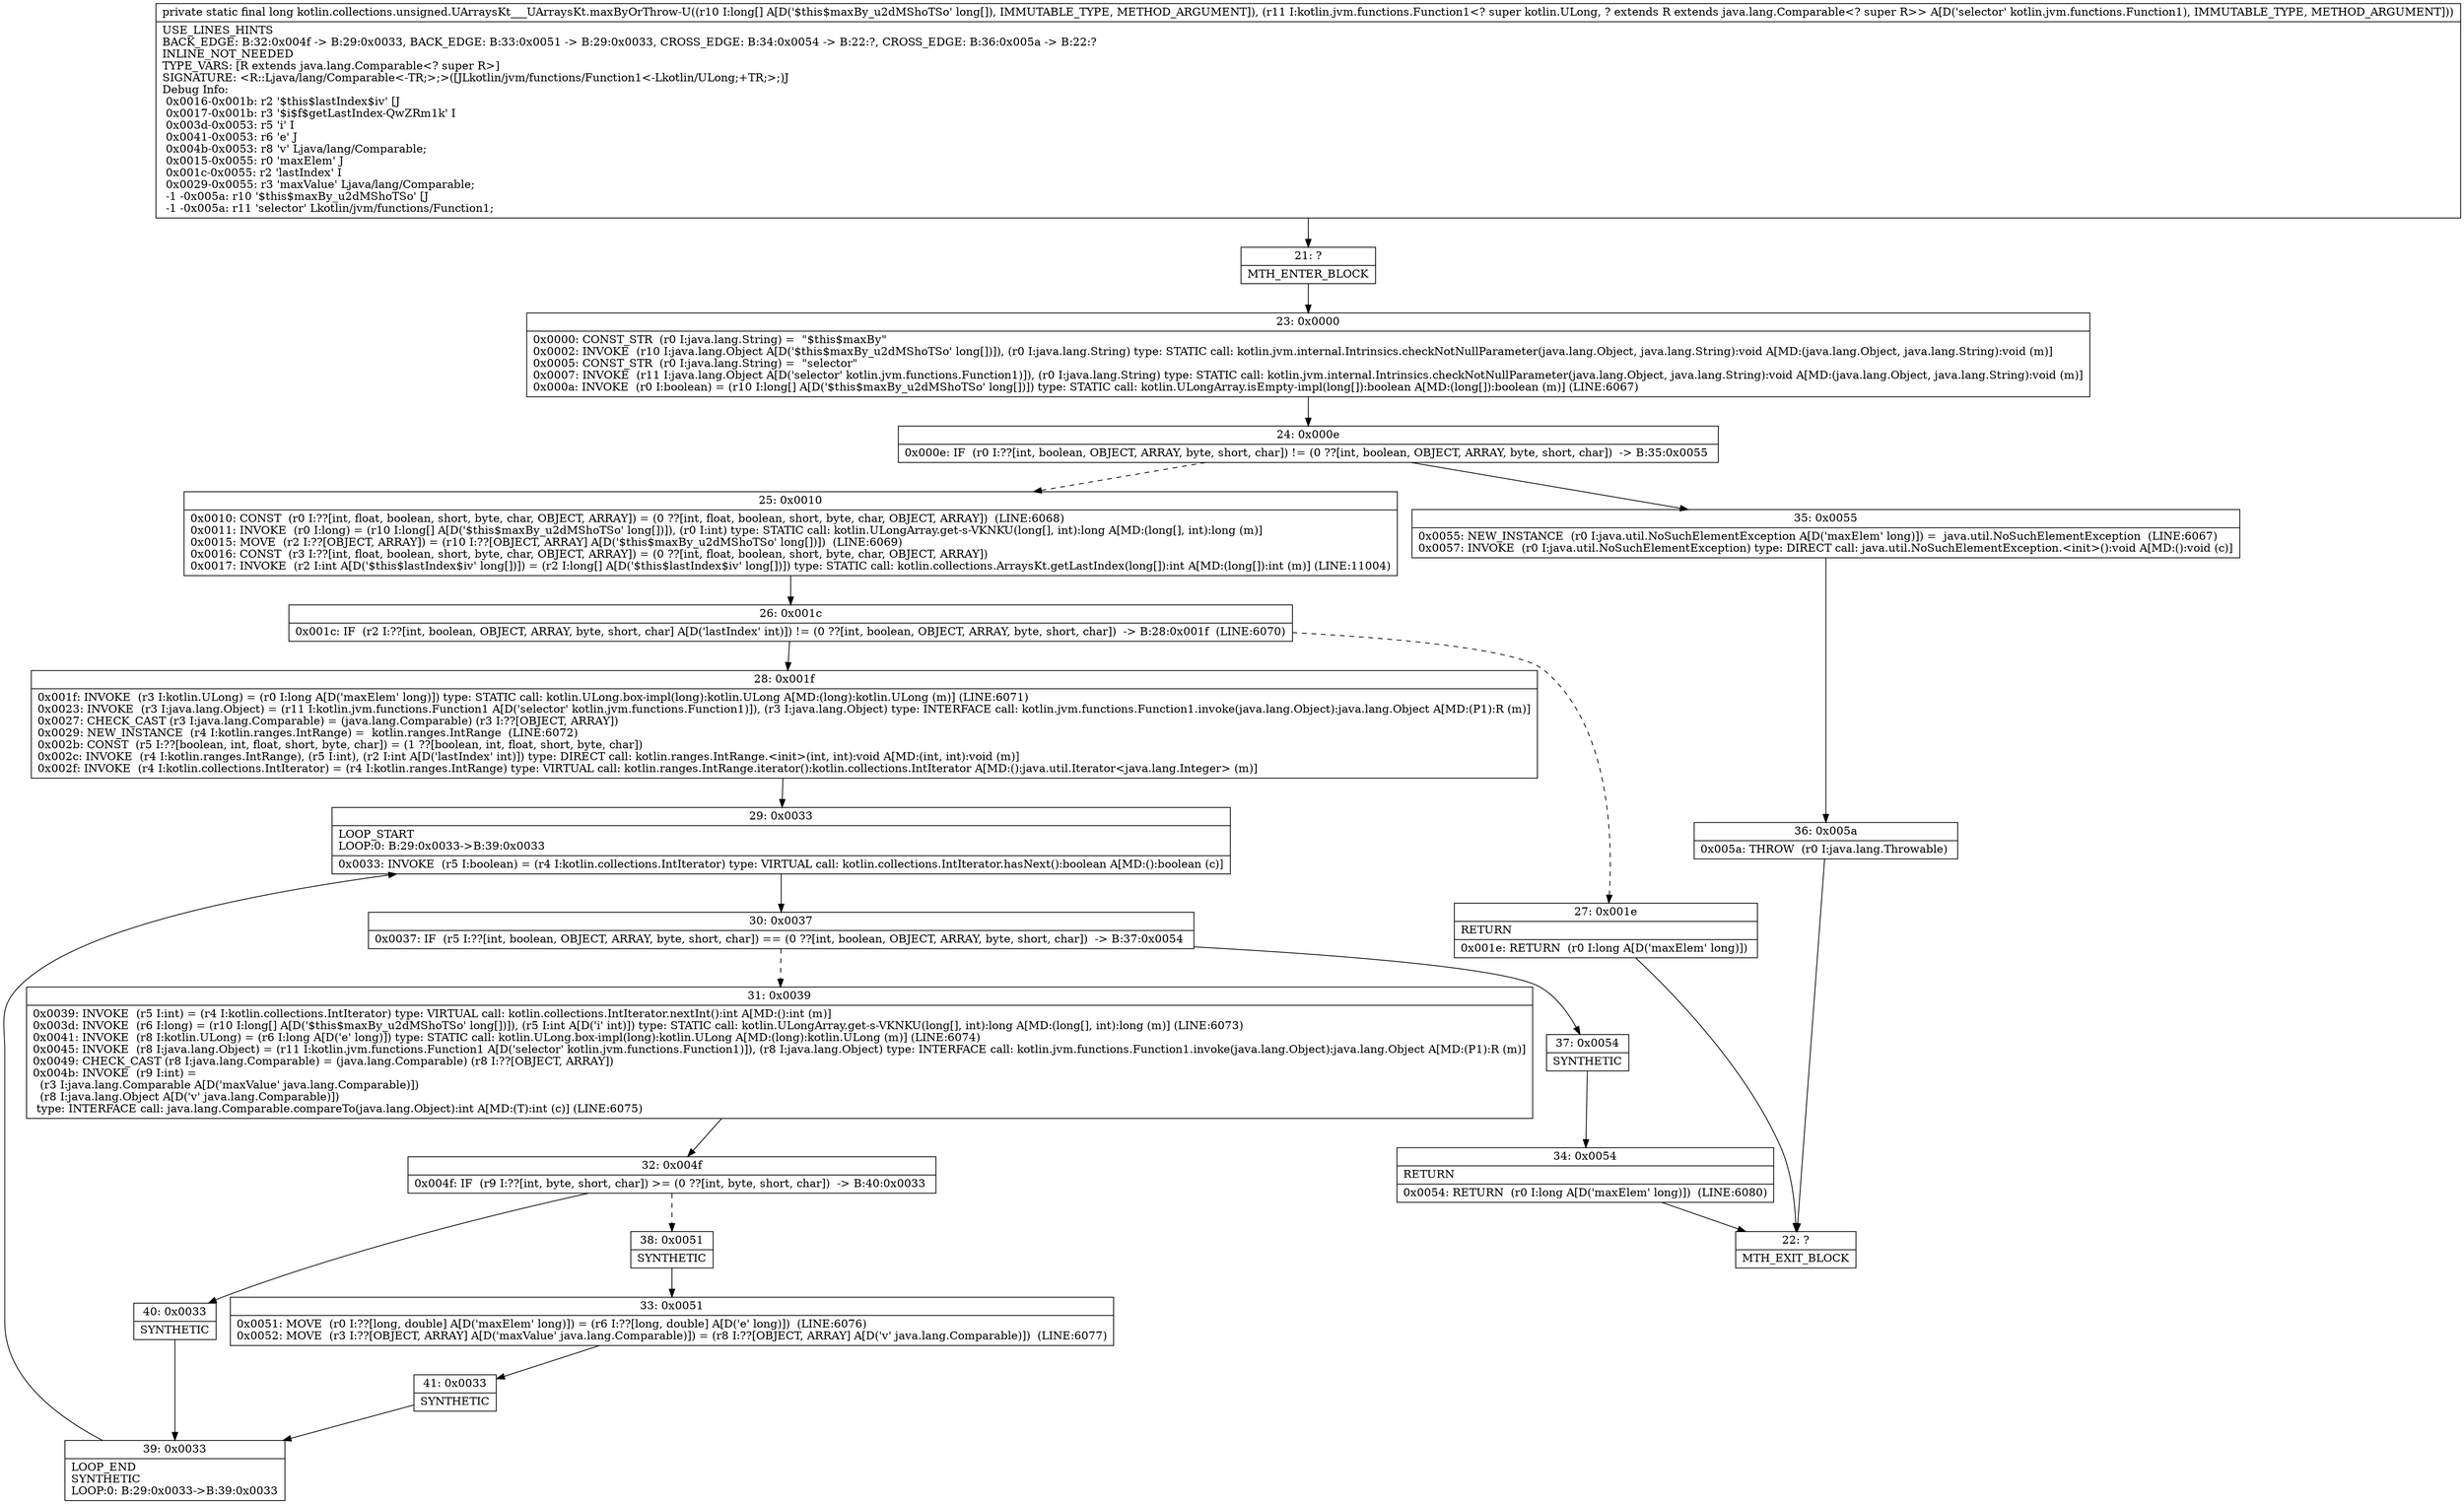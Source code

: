 digraph "CFG forkotlin.collections.unsigned.UArraysKt___UArraysKt.maxByOrThrow\-U([JLkotlin\/jvm\/functions\/Function1;)J" {
Node_21 [shape=record,label="{21\:\ ?|MTH_ENTER_BLOCK\l}"];
Node_23 [shape=record,label="{23\:\ 0x0000|0x0000: CONST_STR  (r0 I:java.lang.String) =  \"$this$maxBy\" \l0x0002: INVOKE  (r10 I:java.lang.Object A[D('$this$maxBy_u2dMShoTSo' long[])]), (r0 I:java.lang.String) type: STATIC call: kotlin.jvm.internal.Intrinsics.checkNotNullParameter(java.lang.Object, java.lang.String):void A[MD:(java.lang.Object, java.lang.String):void (m)]\l0x0005: CONST_STR  (r0 I:java.lang.String) =  \"selector\" \l0x0007: INVOKE  (r11 I:java.lang.Object A[D('selector' kotlin.jvm.functions.Function1)]), (r0 I:java.lang.String) type: STATIC call: kotlin.jvm.internal.Intrinsics.checkNotNullParameter(java.lang.Object, java.lang.String):void A[MD:(java.lang.Object, java.lang.String):void (m)]\l0x000a: INVOKE  (r0 I:boolean) = (r10 I:long[] A[D('$this$maxBy_u2dMShoTSo' long[])]) type: STATIC call: kotlin.ULongArray.isEmpty\-impl(long[]):boolean A[MD:(long[]):boolean (m)] (LINE:6067)\l}"];
Node_24 [shape=record,label="{24\:\ 0x000e|0x000e: IF  (r0 I:??[int, boolean, OBJECT, ARRAY, byte, short, char]) != (0 ??[int, boolean, OBJECT, ARRAY, byte, short, char])  \-\> B:35:0x0055 \l}"];
Node_25 [shape=record,label="{25\:\ 0x0010|0x0010: CONST  (r0 I:??[int, float, boolean, short, byte, char, OBJECT, ARRAY]) = (0 ??[int, float, boolean, short, byte, char, OBJECT, ARRAY])  (LINE:6068)\l0x0011: INVOKE  (r0 I:long) = (r10 I:long[] A[D('$this$maxBy_u2dMShoTSo' long[])]), (r0 I:int) type: STATIC call: kotlin.ULongArray.get\-s\-VKNKU(long[], int):long A[MD:(long[], int):long (m)]\l0x0015: MOVE  (r2 I:??[OBJECT, ARRAY]) = (r10 I:??[OBJECT, ARRAY] A[D('$this$maxBy_u2dMShoTSo' long[])])  (LINE:6069)\l0x0016: CONST  (r3 I:??[int, float, boolean, short, byte, char, OBJECT, ARRAY]) = (0 ??[int, float, boolean, short, byte, char, OBJECT, ARRAY]) \l0x0017: INVOKE  (r2 I:int A[D('$this$lastIndex$iv' long[])]) = (r2 I:long[] A[D('$this$lastIndex$iv' long[])]) type: STATIC call: kotlin.collections.ArraysKt.getLastIndex(long[]):int A[MD:(long[]):int (m)] (LINE:11004)\l}"];
Node_26 [shape=record,label="{26\:\ 0x001c|0x001c: IF  (r2 I:??[int, boolean, OBJECT, ARRAY, byte, short, char] A[D('lastIndex' int)]) != (0 ??[int, boolean, OBJECT, ARRAY, byte, short, char])  \-\> B:28:0x001f  (LINE:6070)\l}"];
Node_27 [shape=record,label="{27\:\ 0x001e|RETURN\l|0x001e: RETURN  (r0 I:long A[D('maxElem' long)]) \l}"];
Node_22 [shape=record,label="{22\:\ ?|MTH_EXIT_BLOCK\l}"];
Node_28 [shape=record,label="{28\:\ 0x001f|0x001f: INVOKE  (r3 I:kotlin.ULong) = (r0 I:long A[D('maxElem' long)]) type: STATIC call: kotlin.ULong.box\-impl(long):kotlin.ULong A[MD:(long):kotlin.ULong (m)] (LINE:6071)\l0x0023: INVOKE  (r3 I:java.lang.Object) = (r11 I:kotlin.jvm.functions.Function1 A[D('selector' kotlin.jvm.functions.Function1)]), (r3 I:java.lang.Object) type: INTERFACE call: kotlin.jvm.functions.Function1.invoke(java.lang.Object):java.lang.Object A[MD:(P1):R (m)]\l0x0027: CHECK_CAST (r3 I:java.lang.Comparable) = (java.lang.Comparable) (r3 I:??[OBJECT, ARRAY]) \l0x0029: NEW_INSTANCE  (r4 I:kotlin.ranges.IntRange) =  kotlin.ranges.IntRange  (LINE:6072)\l0x002b: CONST  (r5 I:??[boolean, int, float, short, byte, char]) = (1 ??[boolean, int, float, short, byte, char]) \l0x002c: INVOKE  (r4 I:kotlin.ranges.IntRange), (r5 I:int), (r2 I:int A[D('lastIndex' int)]) type: DIRECT call: kotlin.ranges.IntRange.\<init\>(int, int):void A[MD:(int, int):void (m)]\l0x002f: INVOKE  (r4 I:kotlin.collections.IntIterator) = (r4 I:kotlin.ranges.IntRange) type: VIRTUAL call: kotlin.ranges.IntRange.iterator():kotlin.collections.IntIterator A[MD:():java.util.Iterator\<java.lang.Integer\> (m)]\l}"];
Node_29 [shape=record,label="{29\:\ 0x0033|LOOP_START\lLOOP:0: B:29:0x0033\-\>B:39:0x0033\l|0x0033: INVOKE  (r5 I:boolean) = (r4 I:kotlin.collections.IntIterator) type: VIRTUAL call: kotlin.collections.IntIterator.hasNext():boolean A[MD:():boolean (c)]\l}"];
Node_30 [shape=record,label="{30\:\ 0x0037|0x0037: IF  (r5 I:??[int, boolean, OBJECT, ARRAY, byte, short, char]) == (0 ??[int, boolean, OBJECT, ARRAY, byte, short, char])  \-\> B:37:0x0054 \l}"];
Node_31 [shape=record,label="{31\:\ 0x0039|0x0039: INVOKE  (r5 I:int) = (r4 I:kotlin.collections.IntIterator) type: VIRTUAL call: kotlin.collections.IntIterator.nextInt():int A[MD:():int (m)]\l0x003d: INVOKE  (r6 I:long) = (r10 I:long[] A[D('$this$maxBy_u2dMShoTSo' long[])]), (r5 I:int A[D('i' int)]) type: STATIC call: kotlin.ULongArray.get\-s\-VKNKU(long[], int):long A[MD:(long[], int):long (m)] (LINE:6073)\l0x0041: INVOKE  (r8 I:kotlin.ULong) = (r6 I:long A[D('e' long)]) type: STATIC call: kotlin.ULong.box\-impl(long):kotlin.ULong A[MD:(long):kotlin.ULong (m)] (LINE:6074)\l0x0045: INVOKE  (r8 I:java.lang.Object) = (r11 I:kotlin.jvm.functions.Function1 A[D('selector' kotlin.jvm.functions.Function1)]), (r8 I:java.lang.Object) type: INTERFACE call: kotlin.jvm.functions.Function1.invoke(java.lang.Object):java.lang.Object A[MD:(P1):R (m)]\l0x0049: CHECK_CAST (r8 I:java.lang.Comparable) = (java.lang.Comparable) (r8 I:??[OBJECT, ARRAY]) \l0x004b: INVOKE  (r9 I:int) = \l  (r3 I:java.lang.Comparable A[D('maxValue' java.lang.Comparable)])\l  (r8 I:java.lang.Object A[D('v' java.lang.Comparable)])\l type: INTERFACE call: java.lang.Comparable.compareTo(java.lang.Object):int A[MD:(T):int (c)] (LINE:6075)\l}"];
Node_32 [shape=record,label="{32\:\ 0x004f|0x004f: IF  (r9 I:??[int, byte, short, char]) \>= (0 ??[int, byte, short, char])  \-\> B:40:0x0033 \l}"];
Node_38 [shape=record,label="{38\:\ 0x0051|SYNTHETIC\l}"];
Node_33 [shape=record,label="{33\:\ 0x0051|0x0051: MOVE  (r0 I:??[long, double] A[D('maxElem' long)]) = (r6 I:??[long, double] A[D('e' long)])  (LINE:6076)\l0x0052: MOVE  (r3 I:??[OBJECT, ARRAY] A[D('maxValue' java.lang.Comparable)]) = (r8 I:??[OBJECT, ARRAY] A[D('v' java.lang.Comparable)])  (LINE:6077)\l}"];
Node_41 [shape=record,label="{41\:\ 0x0033|SYNTHETIC\l}"];
Node_39 [shape=record,label="{39\:\ 0x0033|LOOP_END\lSYNTHETIC\lLOOP:0: B:29:0x0033\-\>B:39:0x0033\l}"];
Node_40 [shape=record,label="{40\:\ 0x0033|SYNTHETIC\l}"];
Node_37 [shape=record,label="{37\:\ 0x0054|SYNTHETIC\l}"];
Node_34 [shape=record,label="{34\:\ 0x0054|RETURN\l|0x0054: RETURN  (r0 I:long A[D('maxElem' long)])  (LINE:6080)\l}"];
Node_35 [shape=record,label="{35\:\ 0x0055|0x0055: NEW_INSTANCE  (r0 I:java.util.NoSuchElementException A[D('maxElem' long)]) =  java.util.NoSuchElementException  (LINE:6067)\l0x0057: INVOKE  (r0 I:java.util.NoSuchElementException) type: DIRECT call: java.util.NoSuchElementException.\<init\>():void A[MD:():void (c)]\l}"];
Node_36 [shape=record,label="{36\:\ 0x005a|0x005a: THROW  (r0 I:java.lang.Throwable) \l}"];
MethodNode[shape=record,label="{private static final long kotlin.collections.unsigned.UArraysKt___UArraysKt.maxByOrThrow\-U((r10 I:long[] A[D('$this$maxBy_u2dMShoTSo' long[]), IMMUTABLE_TYPE, METHOD_ARGUMENT]), (r11 I:kotlin.jvm.functions.Function1\<? super kotlin.ULong, ? extends R extends java.lang.Comparable\<? super R\>\> A[D('selector' kotlin.jvm.functions.Function1), IMMUTABLE_TYPE, METHOD_ARGUMENT]))  | USE_LINES_HINTS\lBACK_EDGE: B:32:0x004f \-\> B:29:0x0033, BACK_EDGE: B:33:0x0051 \-\> B:29:0x0033, CROSS_EDGE: B:34:0x0054 \-\> B:22:?, CROSS_EDGE: B:36:0x005a \-\> B:22:?\lINLINE_NOT_NEEDED\lTYPE_VARS: [R extends java.lang.Comparable\<? super R\>]\lSIGNATURE: \<R::Ljava\/lang\/Comparable\<\-TR;\>;\>([JLkotlin\/jvm\/functions\/Function1\<\-Lkotlin\/ULong;+TR;\>;)J\lDebug Info:\l  0x0016\-0x001b: r2 '$this$lastIndex$iv' [J\l  0x0017\-0x001b: r3 '$i$f$getLastIndex\-QwZRm1k' I\l  0x003d\-0x0053: r5 'i' I\l  0x0041\-0x0053: r6 'e' J\l  0x004b\-0x0053: r8 'v' Ljava\/lang\/Comparable;\l  0x0015\-0x0055: r0 'maxElem' J\l  0x001c\-0x0055: r2 'lastIndex' I\l  0x0029\-0x0055: r3 'maxValue' Ljava\/lang\/Comparable;\l  \-1 \-0x005a: r10 '$this$maxBy_u2dMShoTSo' [J\l  \-1 \-0x005a: r11 'selector' Lkotlin\/jvm\/functions\/Function1;\l}"];
MethodNode -> Node_21;Node_21 -> Node_23;
Node_23 -> Node_24;
Node_24 -> Node_25[style=dashed];
Node_24 -> Node_35;
Node_25 -> Node_26;
Node_26 -> Node_27[style=dashed];
Node_26 -> Node_28;
Node_27 -> Node_22;
Node_28 -> Node_29;
Node_29 -> Node_30;
Node_30 -> Node_31[style=dashed];
Node_30 -> Node_37;
Node_31 -> Node_32;
Node_32 -> Node_38[style=dashed];
Node_32 -> Node_40;
Node_38 -> Node_33;
Node_33 -> Node_41;
Node_41 -> Node_39;
Node_39 -> Node_29;
Node_40 -> Node_39;
Node_37 -> Node_34;
Node_34 -> Node_22;
Node_35 -> Node_36;
Node_36 -> Node_22;
}

